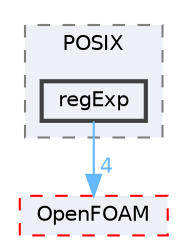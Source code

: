 digraph "src/OSspecific/POSIX/regExp"
{
 // LATEX_PDF_SIZE
  bgcolor="transparent";
  edge [fontname=Helvetica,fontsize=10,labelfontname=Helvetica,labelfontsize=10];
  node [fontname=Helvetica,fontsize=10,shape=box,height=0.2,width=0.4];
  compound=true
  subgraph clusterdir_94c34cce8591e074e6ace6f8df04d41e {
    graph [ bgcolor="#edf0f7", pencolor="grey50", label="POSIX", fontname=Helvetica,fontsize=10 style="filled,dashed", URL="dir_94c34cce8591e074e6ace6f8df04d41e.html",tooltip=""]
  dir_17ead9c319d6f78091cc52ed9a49e521 [label="regExp", fillcolor="#edf0f7", color="grey25", style="filled,bold", URL="dir_17ead9c319d6f78091cc52ed9a49e521.html",tooltip=""];
  }
  dir_c5473ff19b20e6ec4dfe5c310b3778a8 [label="OpenFOAM", fillcolor="#edf0f7", color="red", style="filled,dashed", URL="dir_c5473ff19b20e6ec4dfe5c310b3778a8.html",tooltip=""];
  dir_17ead9c319d6f78091cc52ed9a49e521->dir_c5473ff19b20e6ec4dfe5c310b3778a8 [headlabel="4", labeldistance=1.5 headhref="dir_003284_002695.html" href="dir_003284_002695.html" color="steelblue1" fontcolor="steelblue1"];
}
